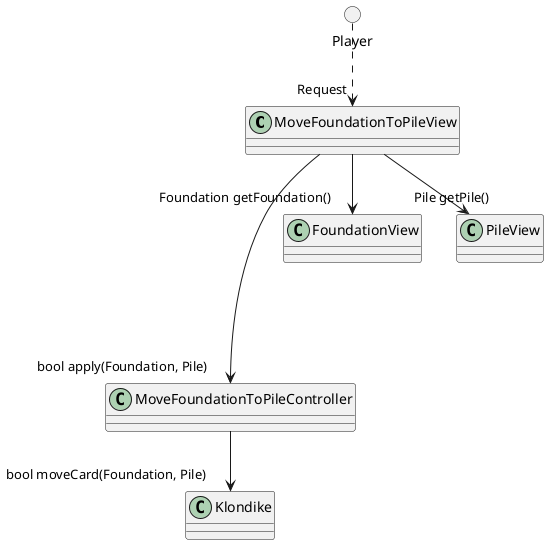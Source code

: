 @startuml
class MoveFoundationToPileView
class MoveFoundationToPileController
class Klondike
circle Player

Player ..> "Request" MoveFoundationToPileView

MoveFoundationToPileView --> "Foundation getFoundation()" FoundationView
MoveFoundationToPileView --> "Pile getPile()" PileView

MoveFoundationToPileView ----> "bool apply(Foundation, Pile)" MoveFoundationToPileController

MoveFoundationToPileController --> "bool moveCard(Foundation, Pile)" Klondike

@enduml